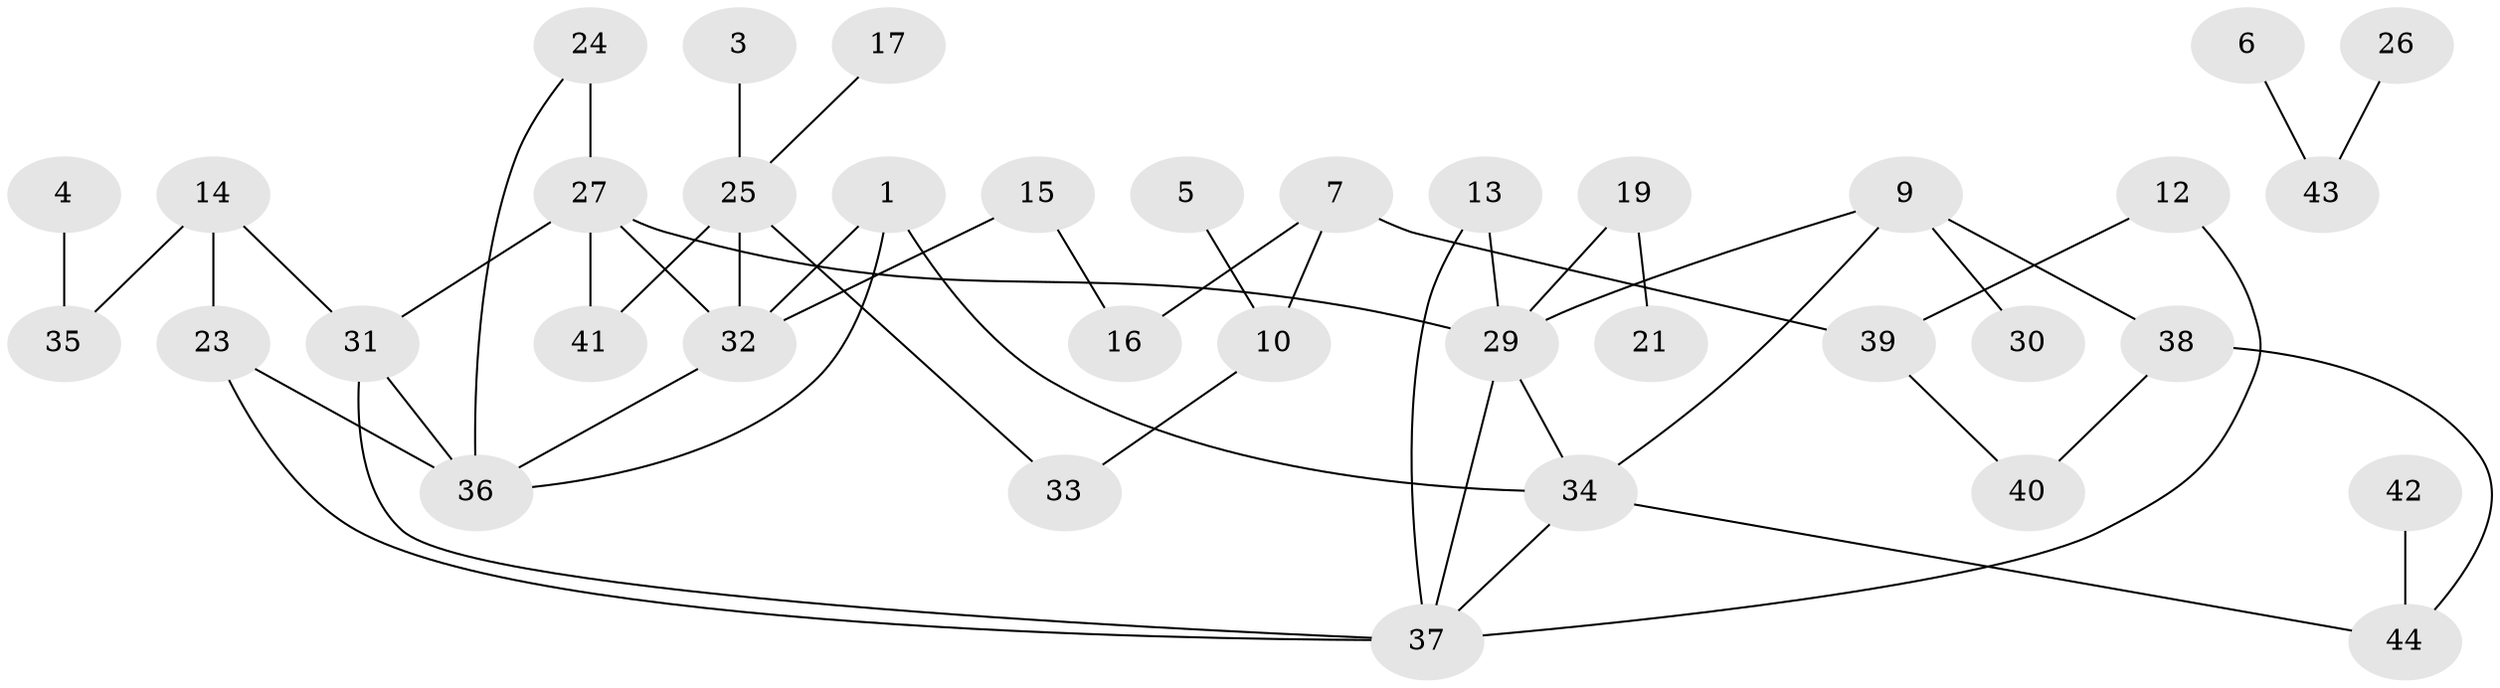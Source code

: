// original degree distribution, {3: 0.2571428571428571, 1: 0.22857142857142856, 0: 0.1, 2: 0.22857142857142856, 5: 0.05714285714285714, 6: 0.014285714285714285, 4: 0.11428571428571428}
// Generated by graph-tools (version 1.1) at 2025/35/03/04/25 23:35:54]
// undirected, 37 vertices, 50 edges
graph export_dot {
  node [color=gray90,style=filled];
  1;
  3;
  4;
  5;
  6;
  7;
  9;
  10;
  12;
  13;
  14;
  15;
  16;
  17;
  19;
  21;
  23;
  24;
  25;
  26;
  27;
  29;
  30;
  31;
  32;
  33;
  34;
  35;
  36;
  37;
  38;
  39;
  40;
  41;
  42;
  43;
  44;
  1 -- 32 [weight=1.0];
  1 -- 34 [weight=1.0];
  1 -- 36 [weight=1.0];
  3 -- 25 [weight=1.0];
  4 -- 35 [weight=1.0];
  5 -- 10 [weight=1.0];
  6 -- 43 [weight=1.0];
  7 -- 10 [weight=1.0];
  7 -- 16 [weight=1.0];
  7 -- 39 [weight=1.0];
  9 -- 29 [weight=1.0];
  9 -- 30 [weight=1.0];
  9 -- 34 [weight=1.0];
  9 -- 38 [weight=1.0];
  10 -- 33 [weight=1.0];
  12 -- 37 [weight=1.0];
  12 -- 39 [weight=1.0];
  13 -- 29 [weight=1.0];
  13 -- 37 [weight=1.0];
  14 -- 23 [weight=1.0];
  14 -- 31 [weight=1.0];
  14 -- 35 [weight=1.0];
  15 -- 16 [weight=1.0];
  15 -- 32 [weight=2.0];
  17 -- 25 [weight=1.0];
  19 -- 21 [weight=1.0];
  19 -- 29 [weight=2.0];
  23 -- 36 [weight=1.0];
  23 -- 37 [weight=1.0];
  24 -- 27 [weight=2.0];
  24 -- 36 [weight=1.0];
  25 -- 32 [weight=1.0];
  25 -- 33 [weight=1.0];
  25 -- 41 [weight=1.0];
  26 -- 43 [weight=1.0];
  27 -- 29 [weight=1.0];
  27 -- 31 [weight=1.0];
  27 -- 32 [weight=2.0];
  27 -- 41 [weight=1.0];
  29 -- 34 [weight=1.0];
  29 -- 37 [weight=1.0];
  31 -- 36 [weight=1.0];
  31 -- 37 [weight=1.0];
  32 -- 36 [weight=1.0];
  34 -- 37 [weight=1.0];
  34 -- 44 [weight=1.0];
  38 -- 40 [weight=1.0];
  38 -- 44 [weight=1.0];
  39 -- 40 [weight=1.0];
  42 -- 44 [weight=1.0];
}
